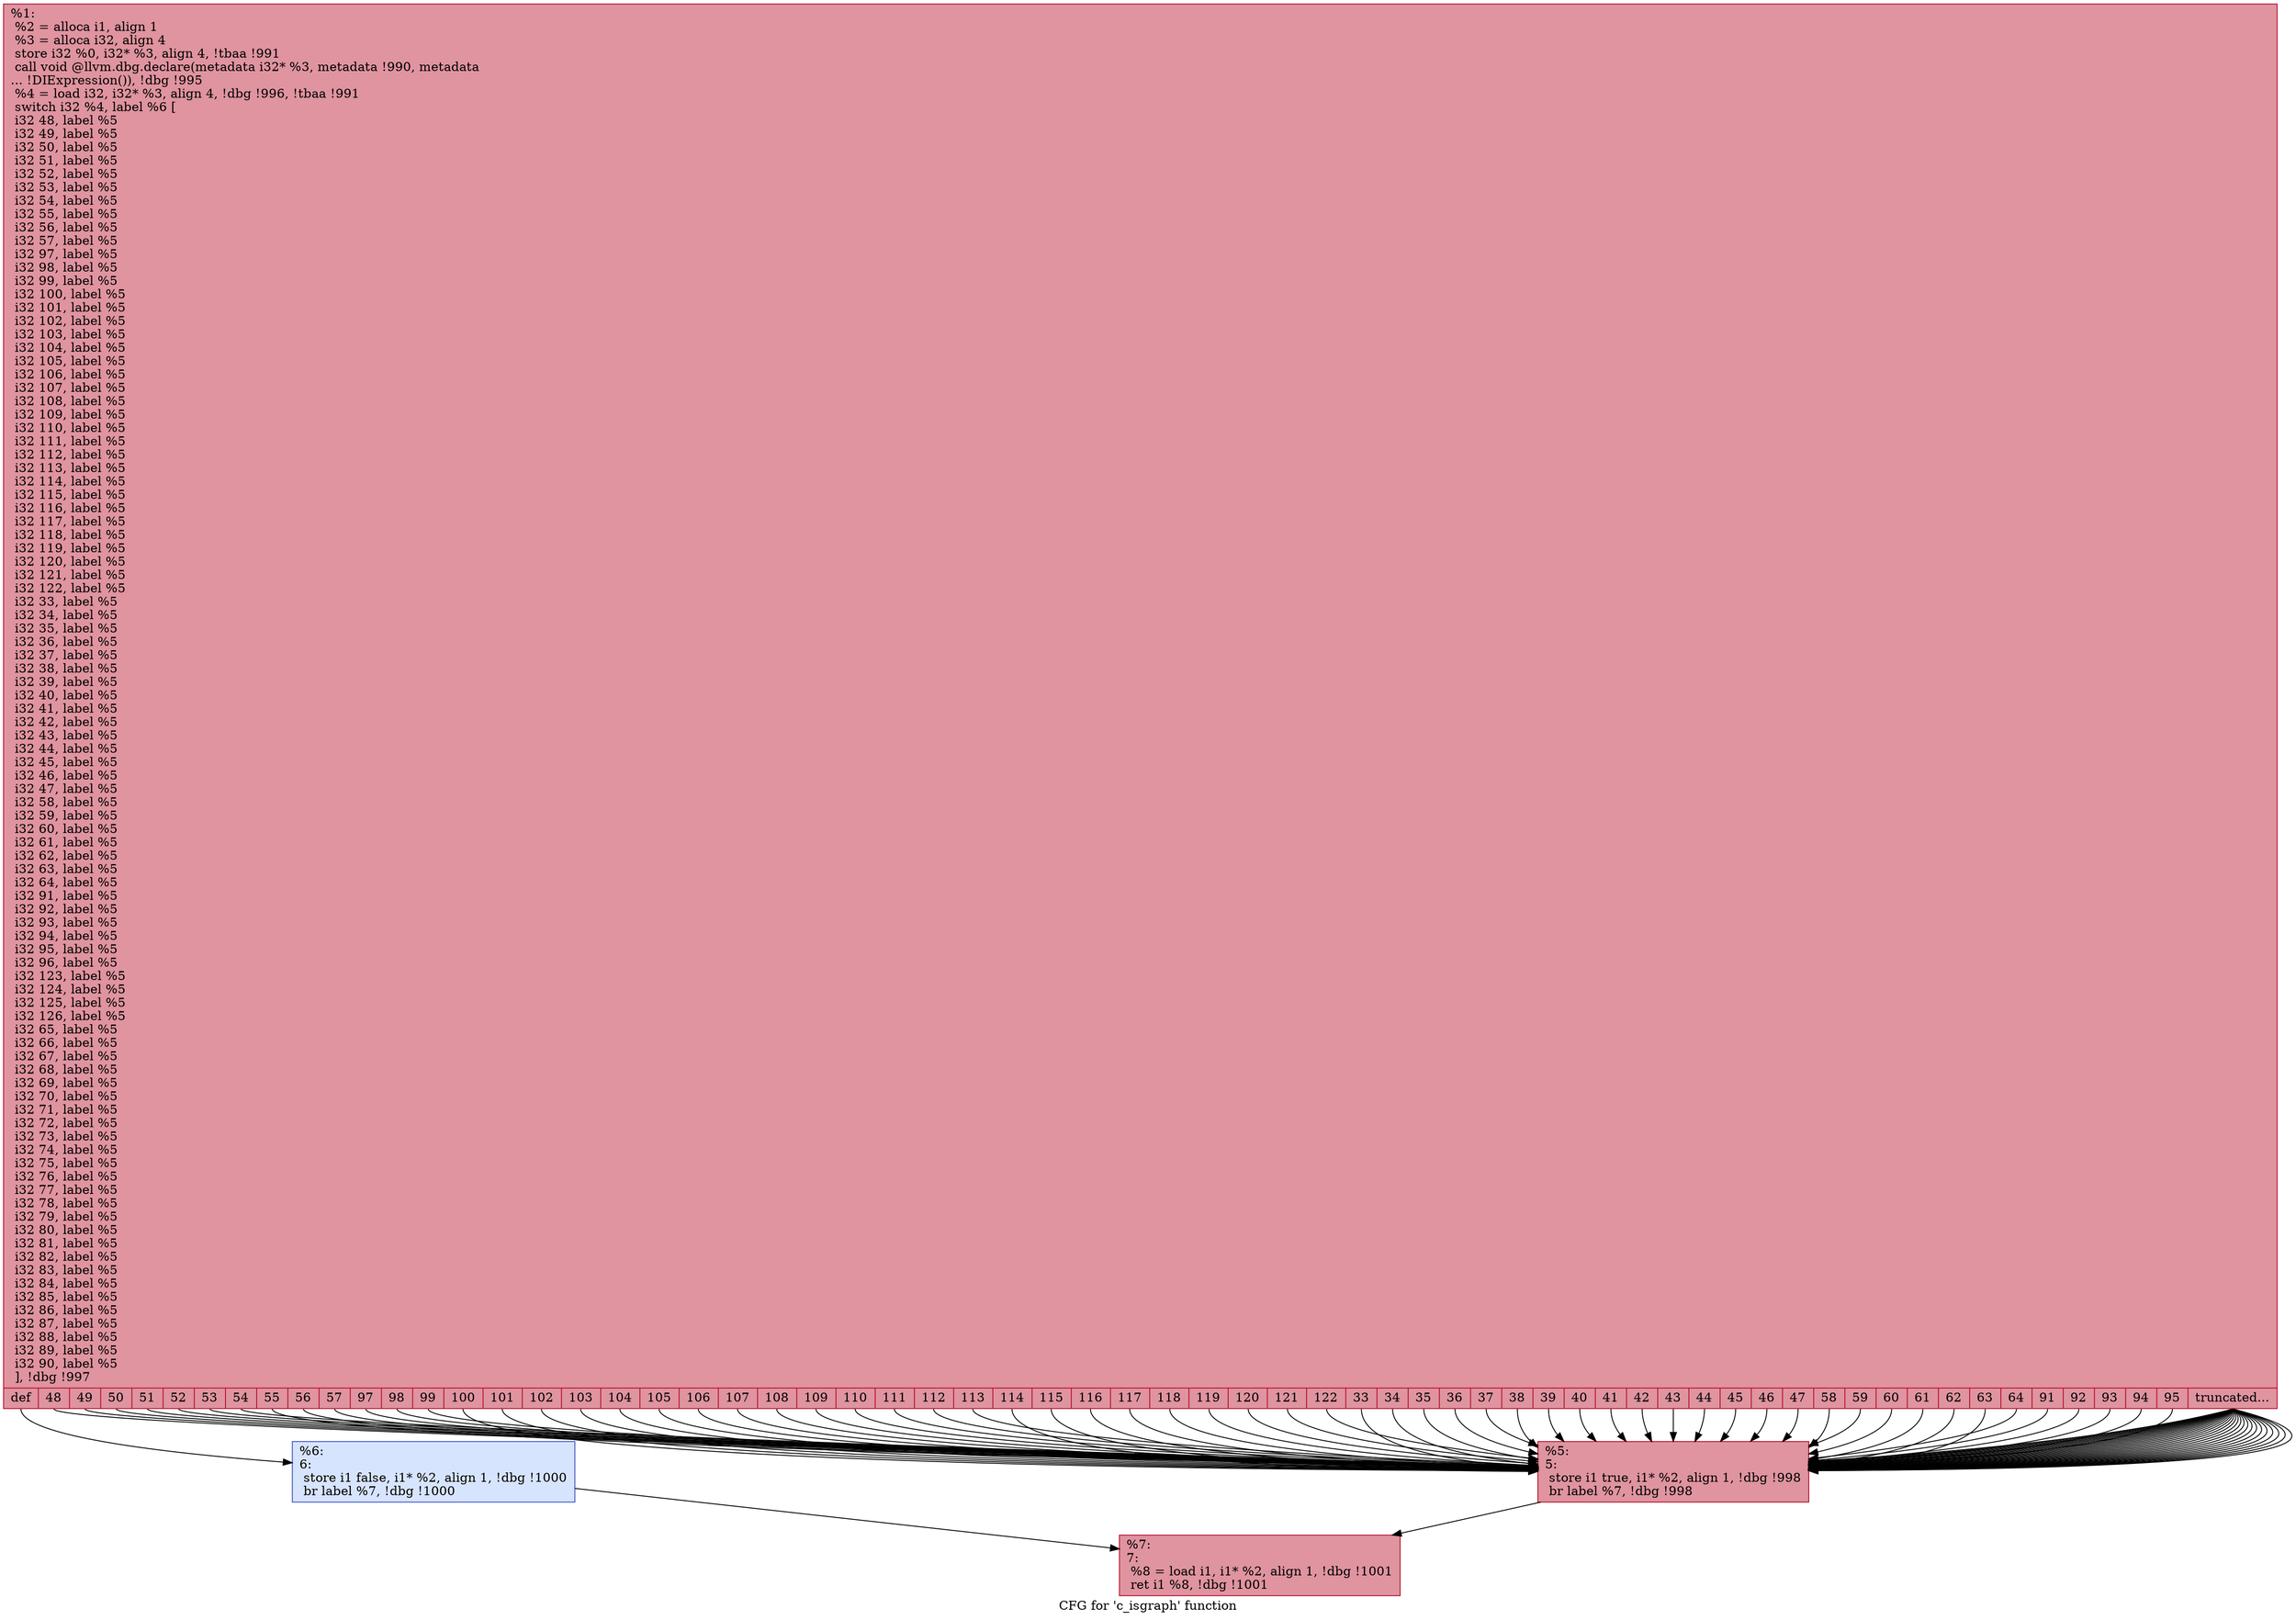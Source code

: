 digraph "CFG for 'c_isgraph' function" {
	label="CFG for 'c_isgraph' function";

	Node0xd85a30 [shape=record,color="#b70d28ff", style=filled, fillcolor="#b70d2870",label="{%1:\l  %2 = alloca i1, align 1\l  %3 = alloca i32, align 4\l  store i32 %0, i32* %3, align 4, !tbaa !991\l  call void @llvm.dbg.declare(metadata i32* %3, metadata !990, metadata\l... !DIExpression()), !dbg !995\l  %4 = load i32, i32* %3, align 4, !dbg !996, !tbaa !991\l  switch i32 %4, label %6 [\l    i32 48, label %5\l    i32 49, label %5\l    i32 50, label %5\l    i32 51, label %5\l    i32 52, label %5\l    i32 53, label %5\l    i32 54, label %5\l    i32 55, label %5\l    i32 56, label %5\l    i32 57, label %5\l    i32 97, label %5\l    i32 98, label %5\l    i32 99, label %5\l    i32 100, label %5\l    i32 101, label %5\l    i32 102, label %5\l    i32 103, label %5\l    i32 104, label %5\l    i32 105, label %5\l    i32 106, label %5\l    i32 107, label %5\l    i32 108, label %5\l    i32 109, label %5\l    i32 110, label %5\l    i32 111, label %5\l    i32 112, label %5\l    i32 113, label %5\l    i32 114, label %5\l    i32 115, label %5\l    i32 116, label %5\l    i32 117, label %5\l    i32 118, label %5\l    i32 119, label %5\l    i32 120, label %5\l    i32 121, label %5\l    i32 122, label %5\l    i32 33, label %5\l    i32 34, label %5\l    i32 35, label %5\l    i32 36, label %5\l    i32 37, label %5\l    i32 38, label %5\l    i32 39, label %5\l    i32 40, label %5\l    i32 41, label %5\l    i32 42, label %5\l    i32 43, label %5\l    i32 44, label %5\l    i32 45, label %5\l    i32 46, label %5\l    i32 47, label %5\l    i32 58, label %5\l    i32 59, label %5\l    i32 60, label %5\l    i32 61, label %5\l    i32 62, label %5\l    i32 63, label %5\l    i32 64, label %5\l    i32 91, label %5\l    i32 92, label %5\l    i32 93, label %5\l    i32 94, label %5\l    i32 95, label %5\l    i32 96, label %5\l    i32 123, label %5\l    i32 124, label %5\l    i32 125, label %5\l    i32 126, label %5\l    i32 65, label %5\l    i32 66, label %5\l    i32 67, label %5\l    i32 68, label %5\l    i32 69, label %5\l    i32 70, label %5\l    i32 71, label %5\l    i32 72, label %5\l    i32 73, label %5\l    i32 74, label %5\l    i32 75, label %5\l    i32 76, label %5\l    i32 77, label %5\l    i32 78, label %5\l    i32 79, label %5\l    i32 80, label %5\l    i32 81, label %5\l    i32 82, label %5\l    i32 83, label %5\l    i32 84, label %5\l    i32 85, label %5\l    i32 86, label %5\l    i32 87, label %5\l    i32 88, label %5\l    i32 89, label %5\l    i32 90, label %5\l  ], !dbg !997\l|{<s0>def|<s1>48|<s2>49|<s3>50|<s4>51|<s5>52|<s6>53|<s7>54|<s8>55|<s9>56|<s10>57|<s11>97|<s12>98|<s13>99|<s14>100|<s15>101|<s16>102|<s17>103|<s18>104|<s19>105|<s20>106|<s21>107|<s22>108|<s23>109|<s24>110|<s25>111|<s26>112|<s27>113|<s28>114|<s29>115|<s30>116|<s31>117|<s32>118|<s33>119|<s34>120|<s35>121|<s36>122|<s37>33|<s38>34|<s39>35|<s40>36|<s41>37|<s42>38|<s43>39|<s44>40|<s45>41|<s46>42|<s47>43|<s48>44|<s49>45|<s50>46|<s51>47|<s52>58|<s53>59|<s54>60|<s55>61|<s56>62|<s57>63|<s58>64|<s59>91|<s60>92|<s61>93|<s62>94|<s63>95|<s64>truncated...}}"];
	Node0xd85a30:s0 -> Node0xd85ad0;
	Node0xd85a30:s1 -> Node0xd85a80;
	Node0xd85a30:s2 -> Node0xd85a80;
	Node0xd85a30:s3 -> Node0xd85a80;
	Node0xd85a30:s4 -> Node0xd85a80;
	Node0xd85a30:s5 -> Node0xd85a80;
	Node0xd85a30:s6 -> Node0xd85a80;
	Node0xd85a30:s7 -> Node0xd85a80;
	Node0xd85a30:s8 -> Node0xd85a80;
	Node0xd85a30:s9 -> Node0xd85a80;
	Node0xd85a30:s10 -> Node0xd85a80;
	Node0xd85a30:s11 -> Node0xd85a80;
	Node0xd85a30:s12 -> Node0xd85a80;
	Node0xd85a30:s13 -> Node0xd85a80;
	Node0xd85a30:s14 -> Node0xd85a80;
	Node0xd85a30:s15 -> Node0xd85a80;
	Node0xd85a30:s16 -> Node0xd85a80;
	Node0xd85a30:s17 -> Node0xd85a80;
	Node0xd85a30:s18 -> Node0xd85a80;
	Node0xd85a30:s19 -> Node0xd85a80;
	Node0xd85a30:s20 -> Node0xd85a80;
	Node0xd85a30:s21 -> Node0xd85a80;
	Node0xd85a30:s22 -> Node0xd85a80;
	Node0xd85a30:s23 -> Node0xd85a80;
	Node0xd85a30:s24 -> Node0xd85a80;
	Node0xd85a30:s25 -> Node0xd85a80;
	Node0xd85a30:s26 -> Node0xd85a80;
	Node0xd85a30:s27 -> Node0xd85a80;
	Node0xd85a30:s28 -> Node0xd85a80;
	Node0xd85a30:s29 -> Node0xd85a80;
	Node0xd85a30:s30 -> Node0xd85a80;
	Node0xd85a30:s31 -> Node0xd85a80;
	Node0xd85a30:s32 -> Node0xd85a80;
	Node0xd85a30:s33 -> Node0xd85a80;
	Node0xd85a30:s34 -> Node0xd85a80;
	Node0xd85a30:s35 -> Node0xd85a80;
	Node0xd85a30:s36 -> Node0xd85a80;
	Node0xd85a30:s37 -> Node0xd85a80;
	Node0xd85a30:s38 -> Node0xd85a80;
	Node0xd85a30:s39 -> Node0xd85a80;
	Node0xd85a30:s40 -> Node0xd85a80;
	Node0xd85a30:s41 -> Node0xd85a80;
	Node0xd85a30:s42 -> Node0xd85a80;
	Node0xd85a30:s43 -> Node0xd85a80;
	Node0xd85a30:s44 -> Node0xd85a80;
	Node0xd85a30:s45 -> Node0xd85a80;
	Node0xd85a30:s46 -> Node0xd85a80;
	Node0xd85a30:s47 -> Node0xd85a80;
	Node0xd85a30:s48 -> Node0xd85a80;
	Node0xd85a30:s49 -> Node0xd85a80;
	Node0xd85a30:s50 -> Node0xd85a80;
	Node0xd85a30:s51 -> Node0xd85a80;
	Node0xd85a30:s52 -> Node0xd85a80;
	Node0xd85a30:s53 -> Node0xd85a80;
	Node0xd85a30:s54 -> Node0xd85a80;
	Node0xd85a30:s55 -> Node0xd85a80;
	Node0xd85a30:s56 -> Node0xd85a80;
	Node0xd85a30:s57 -> Node0xd85a80;
	Node0xd85a30:s58 -> Node0xd85a80;
	Node0xd85a30:s59 -> Node0xd85a80;
	Node0xd85a30:s60 -> Node0xd85a80;
	Node0xd85a30:s61 -> Node0xd85a80;
	Node0xd85a30:s62 -> Node0xd85a80;
	Node0xd85a30:s63 -> Node0xd85a80;
	Node0xd85a30:s64 -> Node0xd85a80;
	Node0xd85a30:s64 -> Node0xd85a80;
	Node0xd85a30:s64 -> Node0xd85a80;
	Node0xd85a30:s64 -> Node0xd85a80;
	Node0xd85a30:s64 -> Node0xd85a80;
	Node0xd85a30:s64 -> Node0xd85a80;
	Node0xd85a30:s64 -> Node0xd85a80;
	Node0xd85a30:s64 -> Node0xd85a80;
	Node0xd85a30:s64 -> Node0xd85a80;
	Node0xd85a30:s64 -> Node0xd85a80;
	Node0xd85a30:s64 -> Node0xd85a80;
	Node0xd85a30:s64 -> Node0xd85a80;
	Node0xd85a30:s64 -> Node0xd85a80;
	Node0xd85a30:s64 -> Node0xd85a80;
	Node0xd85a30:s64 -> Node0xd85a80;
	Node0xd85a30:s64 -> Node0xd85a80;
	Node0xd85a30:s64 -> Node0xd85a80;
	Node0xd85a30:s64 -> Node0xd85a80;
	Node0xd85a30:s64 -> Node0xd85a80;
	Node0xd85a30:s64 -> Node0xd85a80;
	Node0xd85a30:s64 -> Node0xd85a80;
	Node0xd85a30:s64 -> Node0xd85a80;
	Node0xd85a30:s64 -> Node0xd85a80;
	Node0xd85a30:s64 -> Node0xd85a80;
	Node0xd85a30:s64 -> Node0xd85a80;
	Node0xd85a30:s64 -> Node0xd85a80;
	Node0xd85a30:s64 -> Node0xd85a80;
	Node0xd85a30:s64 -> Node0xd85a80;
	Node0xd85a30:s64 -> Node0xd85a80;
	Node0xd85a30:s64 -> Node0xd85a80;
	Node0xd85a30:s64 -> Node0xd85a80;
	Node0xd85a80 [shape=record,color="#b70d28ff", style=filled, fillcolor="#b70d2870",label="{%5:\l5:                                                \l  store i1 true, i1* %2, align 1, !dbg !998\l  br label %7, !dbg !998\l}"];
	Node0xd85a80 -> Node0xd85b20;
	Node0xd85ad0 [shape=record,color="#3d50c3ff", style=filled, fillcolor="#a5c3fe70",label="{%6:\l6:                                                \l  store i1 false, i1* %2, align 1, !dbg !1000\l  br label %7, !dbg !1000\l}"];
	Node0xd85ad0 -> Node0xd85b20;
	Node0xd85b20 [shape=record,color="#b70d28ff", style=filled, fillcolor="#b70d2870",label="{%7:\l7:                                                \l  %8 = load i1, i1* %2, align 1, !dbg !1001\l  ret i1 %8, !dbg !1001\l}"];
}
